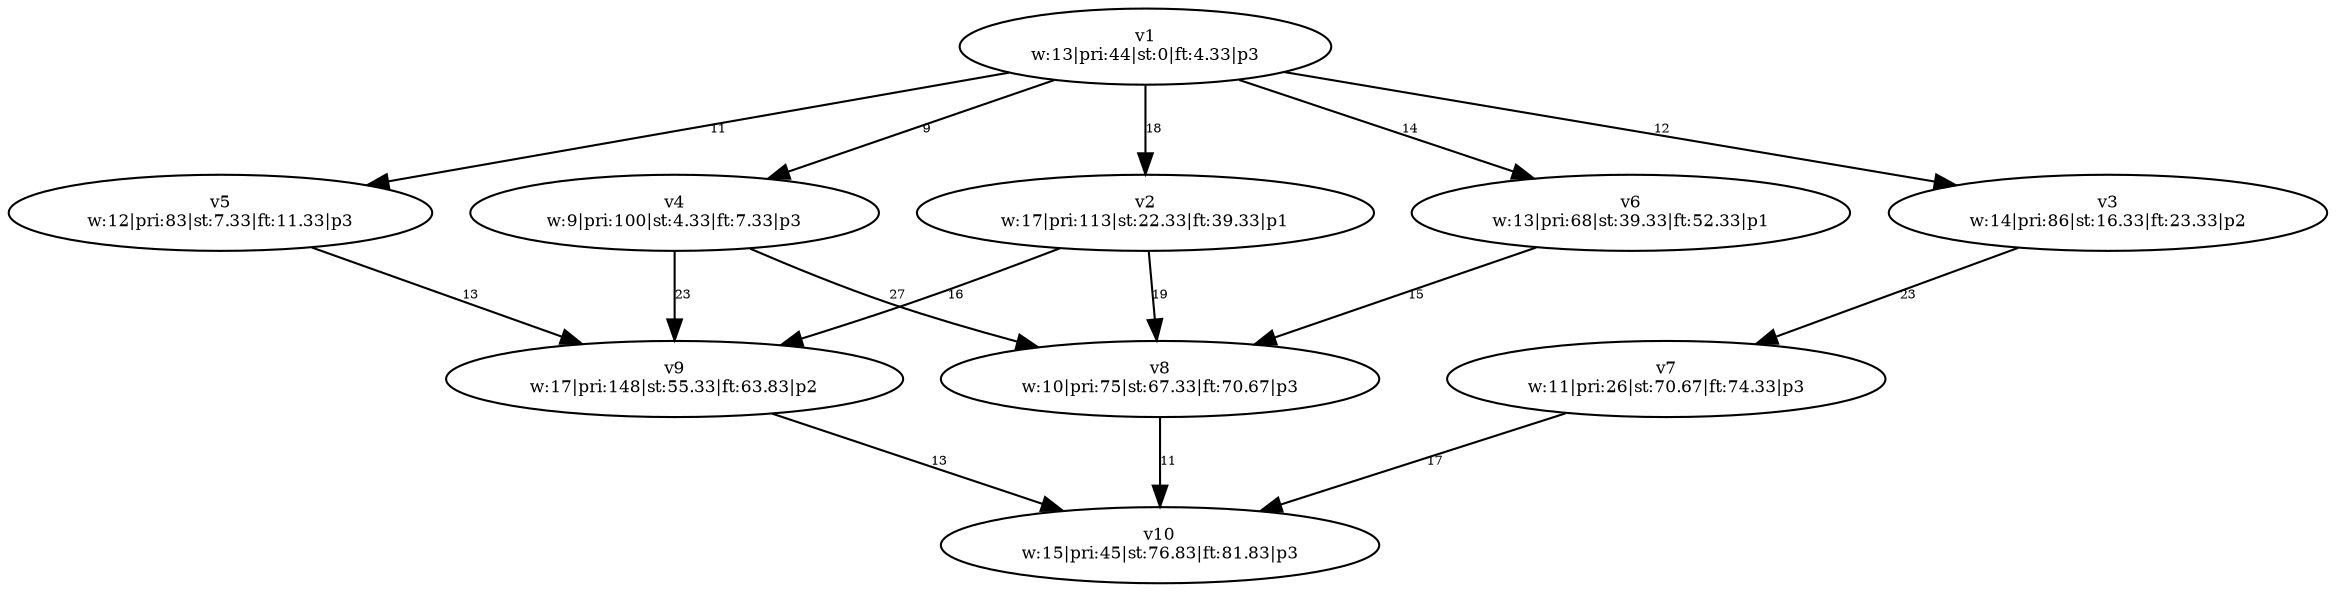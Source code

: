 digraph {
	v1 [label="v1
w:13|pri:44|st:0|ft:4.33|p3" fontsize=8.0]
	v2 [label="v2
w:17|pri:113|st:22.33|ft:39.33|p1" fontsize=8.0]
	v4 [label="v4
w:9|pri:100|st:4.33|ft:7.33|p3" fontsize=8.0]
	v3 [label="v3
w:14|pri:86|st:16.33|ft:23.33|p2" fontsize=8.0]
	v5 [label="v5
w:12|pri:83|st:7.33|ft:11.33|p3" fontsize=8.0]
	v6 [label="v6
w:13|pri:68|st:39.33|ft:52.33|p1" fontsize=8.0]
	v9 [label="v9
w:17|pri:148|st:55.33|ft:63.83|p2" fontsize=8.0]
	v8 [label="v8
w:10|pri:75|st:67.33|ft:70.67|p3" fontsize=8.0]
	v7 [label="v7
w:11|pri:26|st:70.67|ft:74.33|p3" fontsize=8.0]
	v10 [label="v10
w:15|pri:45|st:76.83|ft:81.83|p3" fontsize=8.0]
	v1 -> v2 [label=18 constraint=true fontsize=6.0]
	v1 -> v3 [label=12 constraint=true fontsize=6.0]
	v1 -> v4 [label=9 constraint=true fontsize=6.0]
	v1 -> v5 [label=11 constraint=true fontsize=6.0]
	v1 -> v6 [label=14 constraint=true fontsize=6.0]
	v2 -> v8 [label=19 constraint=true fontsize=6.0]
	v2 -> v9 [label=16 constraint=true fontsize=6.0]
	v3 -> v7 [label=23 constraint=true fontsize=6.0]
	v4 -> v8 [label=27 constraint=true fontsize=6.0]
	v4 -> v9 [label=23 constraint=true fontsize=6.0]
	v5 -> v9 [label=13 constraint=true fontsize=6.0]
	v6 -> v8 [label=15 constraint=true fontsize=6.0]
	v7 -> v10 [label=17 constraint=true fontsize=6.0]
	v8 -> v10 [label=11 constraint=true fontsize=6.0]
	v9 -> v10 [label=13 constraint=true fontsize=6.0]
}
